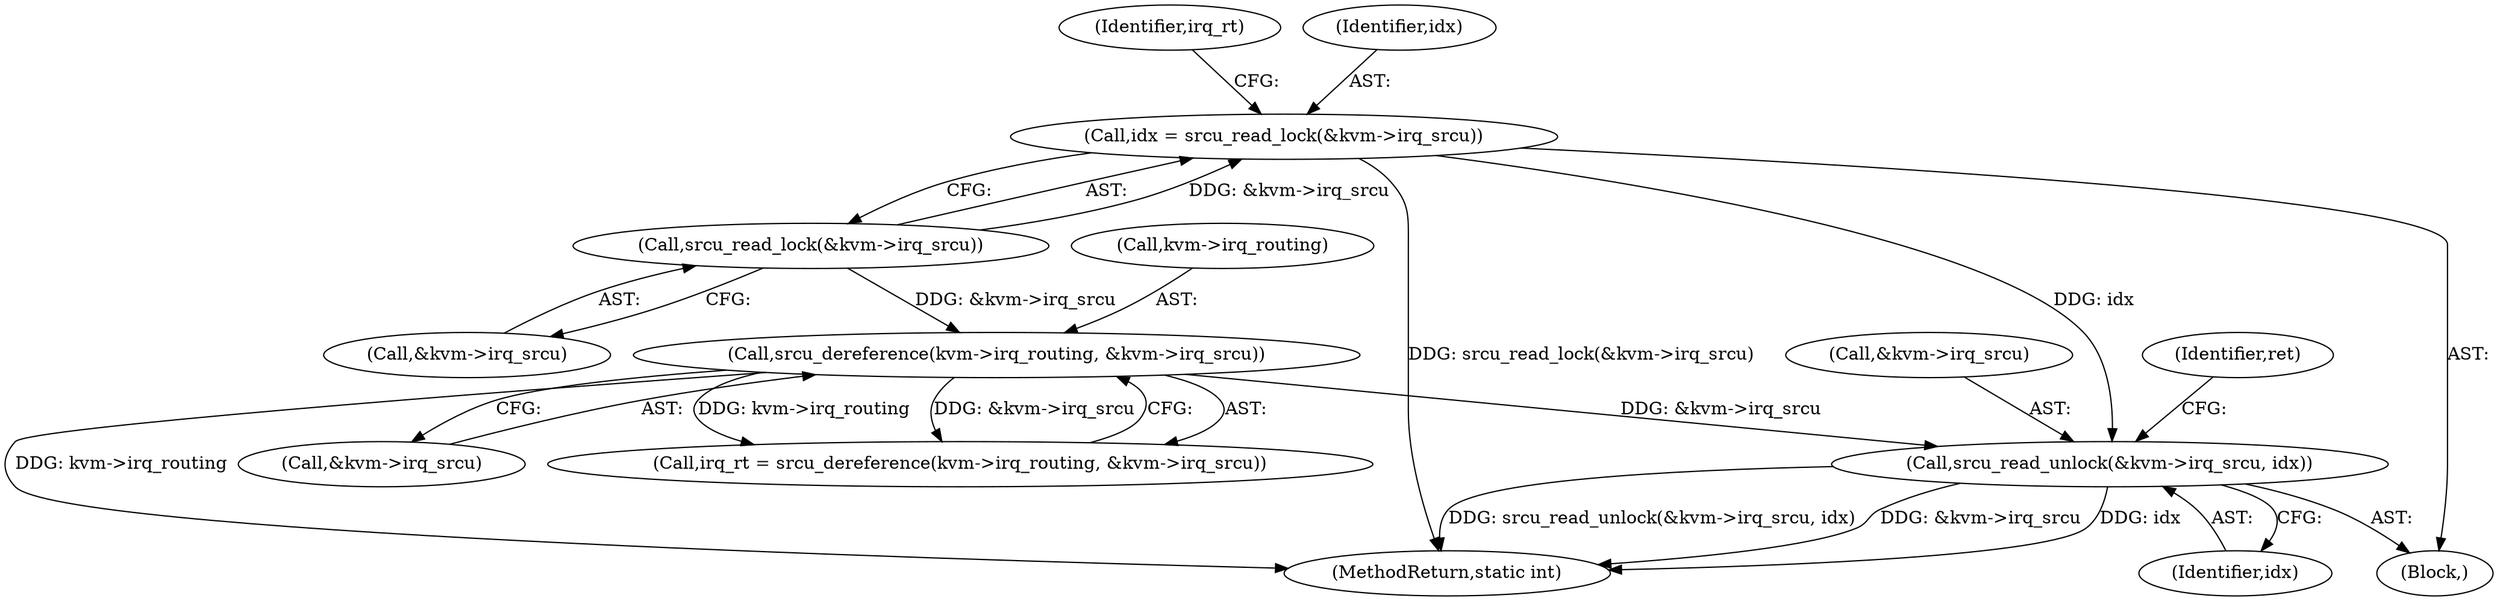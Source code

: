 digraph "0_linux_3a8b0677fc6180a467e26cc32ce6b0c09a32f9bb@API" {
"1000255" [label="(Call,srcu_read_unlock(&kvm->irq_srcu, idx))"];
"1000147" [label="(Call,srcu_dereference(kvm->irq_routing, &kvm->irq_srcu))"];
"1000140" [label="(Call,srcu_read_lock(&kvm->irq_srcu))"];
"1000138" [label="(Call,idx = srcu_read_lock(&kvm->irq_srcu))"];
"1000255" [label="(Call,srcu_read_unlock(&kvm->irq_srcu, idx))"];
"1000108" [label="(Block,)"];
"1000151" [label="(Call,&kvm->irq_srcu)"];
"1000140" [label="(Call,srcu_read_lock(&kvm->irq_srcu))"];
"1000138" [label="(Call,idx = srcu_read_lock(&kvm->irq_srcu))"];
"1000146" [label="(Identifier,irq_rt)"];
"1000260" [label="(Identifier,idx)"];
"1000145" [label="(Call,irq_rt = srcu_dereference(kvm->irq_routing, &kvm->irq_srcu))"];
"1000139" [label="(Identifier,idx)"];
"1000262" [label="(Identifier,ret)"];
"1000263" [label="(MethodReturn,static int)"];
"1000148" [label="(Call,kvm->irq_routing)"];
"1000141" [label="(Call,&kvm->irq_srcu)"];
"1000147" [label="(Call,srcu_dereference(kvm->irq_routing, &kvm->irq_srcu))"];
"1000256" [label="(Call,&kvm->irq_srcu)"];
"1000255" -> "1000108"  [label="AST: "];
"1000255" -> "1000260"  [label="CFG: "];
"1000256" -> "1000255"  [label="AST: "];
"1000260" -> "1000255"  [label="AST: "];
"1000262" -> "1000255"  [label="CFG: "];
"1000255" -> "1000263"  [label="DDG: idx"];
"1000255" -> "1000263"  [label="DDG: srcu_read_unlock(&kvm->irq_srcu, idx)"];
"1000255" -> "1000263"  [label="DDG: &kvm->irq_srcu"];
"1000147" -> "1000255"  [label="DDG: &kvm->irq_srcu"];
"1000138" -> "1000255"  [label="DDG: idx"];
"1000147" -> "1000145"  [label="AST: "];
"1000147" -> "1000151"  [label="CFG: "];
"1000148" -> "1000147"  [label="AST: "];
"1000151" -> "1000147"  [label="AST: "];
"1000145" -> "1000147"  [label="CFG: "];
"1000147" -> "1000263"  [label="DDG: kvm->irq_routing"];
"1000147" -> "1000145"  [label="DDG: kvm->irq_routing"];
"1000147" -> "1000145"  [label="DDG: &kvm->irq_srcu"];
"1000140" -> "1000147"  [label="DDG: &kvm->irq_srcu"];
"1000140" -> "1000138"  [label="AST: "];
"1000140" -> "1000141"  [label="CFG: "];
"1000141" -> "1000140"  [label="AST: "];
"1000138" -> "1000140"  [label="CFG: "];
"1000140" -> "1000138"  [label="DDG: &kvm->irq_srcu"];
"1000138" -> "1000108"  [label="AST: "];
"1000139" -> "1000138"  [label="AST: "];
"1000146" -> "1000138"  [label="CFG: "];
"1000138" -> "1000263"  [label="DDG: srcu_read_lock(&kvm->irq_srcu)"];
}

